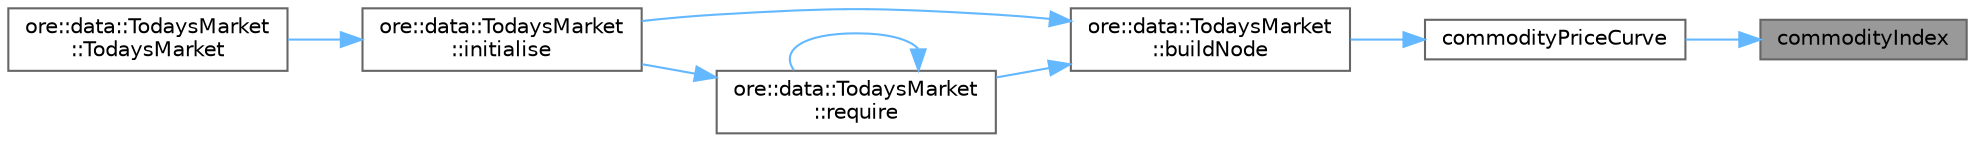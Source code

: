 digraph "commodityIndex"
{
 // INTERACTIVE_SVG=YES
 // LATEX_PDF_SIZE
  bgcolor="transparent";
  edge [fontname=Helvetica,fontsize=10,labelfontname=Helvetica,labelfontsize=10];
  node [fontname=Helvetica,fontsize=10,shape=box,height=0.2,width=0.4];
  rankdir="RL";
  Node1 [label="commodityIndex",height=0.2,width=0.4,color="gray40", fillcolor="grey60", style="filled", fontcolor="black",tooltip="Commodity index."];
  Node1 -> Node2 [dir="back",color="steelblue1",style="solid"];
  Node2 [label="commodityPriceCurve",height=0.2,width=0.4,color="grey40", fillcolor="white", style="filled",URL="$classore_1_1data_1_1_market_impl.html#ab22c6188a5f378934b69965aa7c6cb39",tooltip="Commodity curves."];
  Node2 -> Node3 [dir="back",color="steelblue1",style="solid"];
  Node3 [label="ore::data::TodaysMarket\l::buildNode",height=0.2,width=0.4,color="grey40", fillcolor="white", style="filled",URL="$classore_1_1data_1_1_todays_market.html#ae947670c7306fd552e37a0f140984721",tooltip=" "];
  Node3 -> Node4 [dir="back",color="steelblue1",style="solid"];
  Node4 [label="ore::data::TodaysMarket\l::initialise",height=0.2,width=0.4,color="grey40", fillcolor="white", style="filled",URL="$classore_1_1data_1_1_todays_market.html#a0816e5ec53019bee5353fea5fc006eb1",tooltip=" "];
  Node4 -> Node5 [dir="back",color="steelblue1",style="solid"];
  Node5 [label="ore::data::TodaysMarket\l::TodaysMarket",height=0.2,width=0.4,color="grey40", fillcolor="white", style="filled",URL="$classore_1_1data_1_1_todays_market.html#ad79acb672b27bd7258f228494d94cb32",tooltip="Constructor taking pointers and allowing for a lazy build of the market objects."];
  Node3 -> Node6 [dir="back",color="steelblue1",style="solid"];
  Node6 [label="ore::data::TodaysMarket\l::require",height=0.2,width=0.4,color="grey40", fillcolor="white", style="filled",URL="$classore_1_1data_1_1_todays_market.html#a36416143258c4e4c30bb46935cef9408",tooltip=" "];
  Node6 -> Node4 [dir="back",color="steelblue1",style="solid"];
  Node6 -> Node6 [dir="back",color="steelblue1",style="solid"];
}

